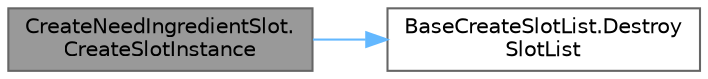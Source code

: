 digraph "CreateNeedIngredientSlot.CreateSlotInstance"
{
 // LATEX_PDF_SIZE
  bgcolor="transparent";
  edge [fontname=Helvetica,fontsize=10,labelfontname=Helvetica,labelfontsize=10];
  node [fontname=Helvetica,fontsize=10,shape=box,height=0.2,width=0.4];
  rankdir="LR";
  Node1 [id="Node000001",label="CreateNeedIngredientSlot.\lCreateSlotInstance",height=0.2,width=0.4,color="gray40", fillcolor="grey60", style="filled", fontcolor="black",tooltip=" "];
  Node1 -> Node2 [id="edge2_Node000001_Node000002",color="steelblue1",style="solid",tooltip=" "];
  Node2 [id="Node000002",label="BaseCreateSlotList.Destroy\lSlotList",height=0.2,width=0.4,color="grey40", fillcolor="white", style="filled",URL="$class_base_create_slot_list.html#af4cfc071eb90b0a7738a35af4b6039b0",tooltip=" "];
}
